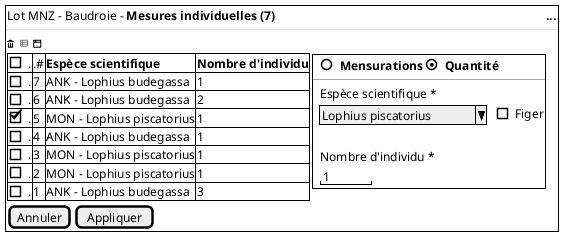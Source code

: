 @startsalt
 {+
  { Lot MNZ - Baudroie - <b>Mesures individuelles (7) | . | . |. |. |. |. |. |. |. |. |. |. |. |. |. |. |. |. |. |. |. |. |. |. |. |. |. |. |. |. |. |. |. |. |. |. |. |. |. |. |. |. |. |. |. |. |. |. |. |. |. | <b> ...}
  ..
  <&trash> <color:grey><&spreadsheet></color> <&browser>

  {
	{#
      [].| .# | <b>Espèce scientifique | <b>Nombre d'individu
      [].| 7 | ANK - Lophius budegassa   | 1
      [].| 6 | ANK - Lophius budegassa   | 2
      [X].| 5 | MON - Lophius piscatorius | 1
      [].| 4 | ANK - Lophius budegassa    | 1
      [].| 3 | MON - Lophius piscatorius |  1
      [].| 2 | MON - Lophius piscatorius |  1
      [].| 1 | ANK - Lophius budegassa   |  3
    } |

    {
      {+
        { | . | ()  <b>Mensurations | (X)  <b>Quantité | . | . | . | . | . }
        --
        { | . | Espèce scientifique *  | . }
        { | . | ^Lophius piscatorius^   | .  | [ ] Figer }
        .
        { | . | Nombre d'individu * | .  }
        { | . | "   1  "  | .   }
        }
     }
    }
    {[Annuler] | [Appliquer]}
  }
@endsalt
